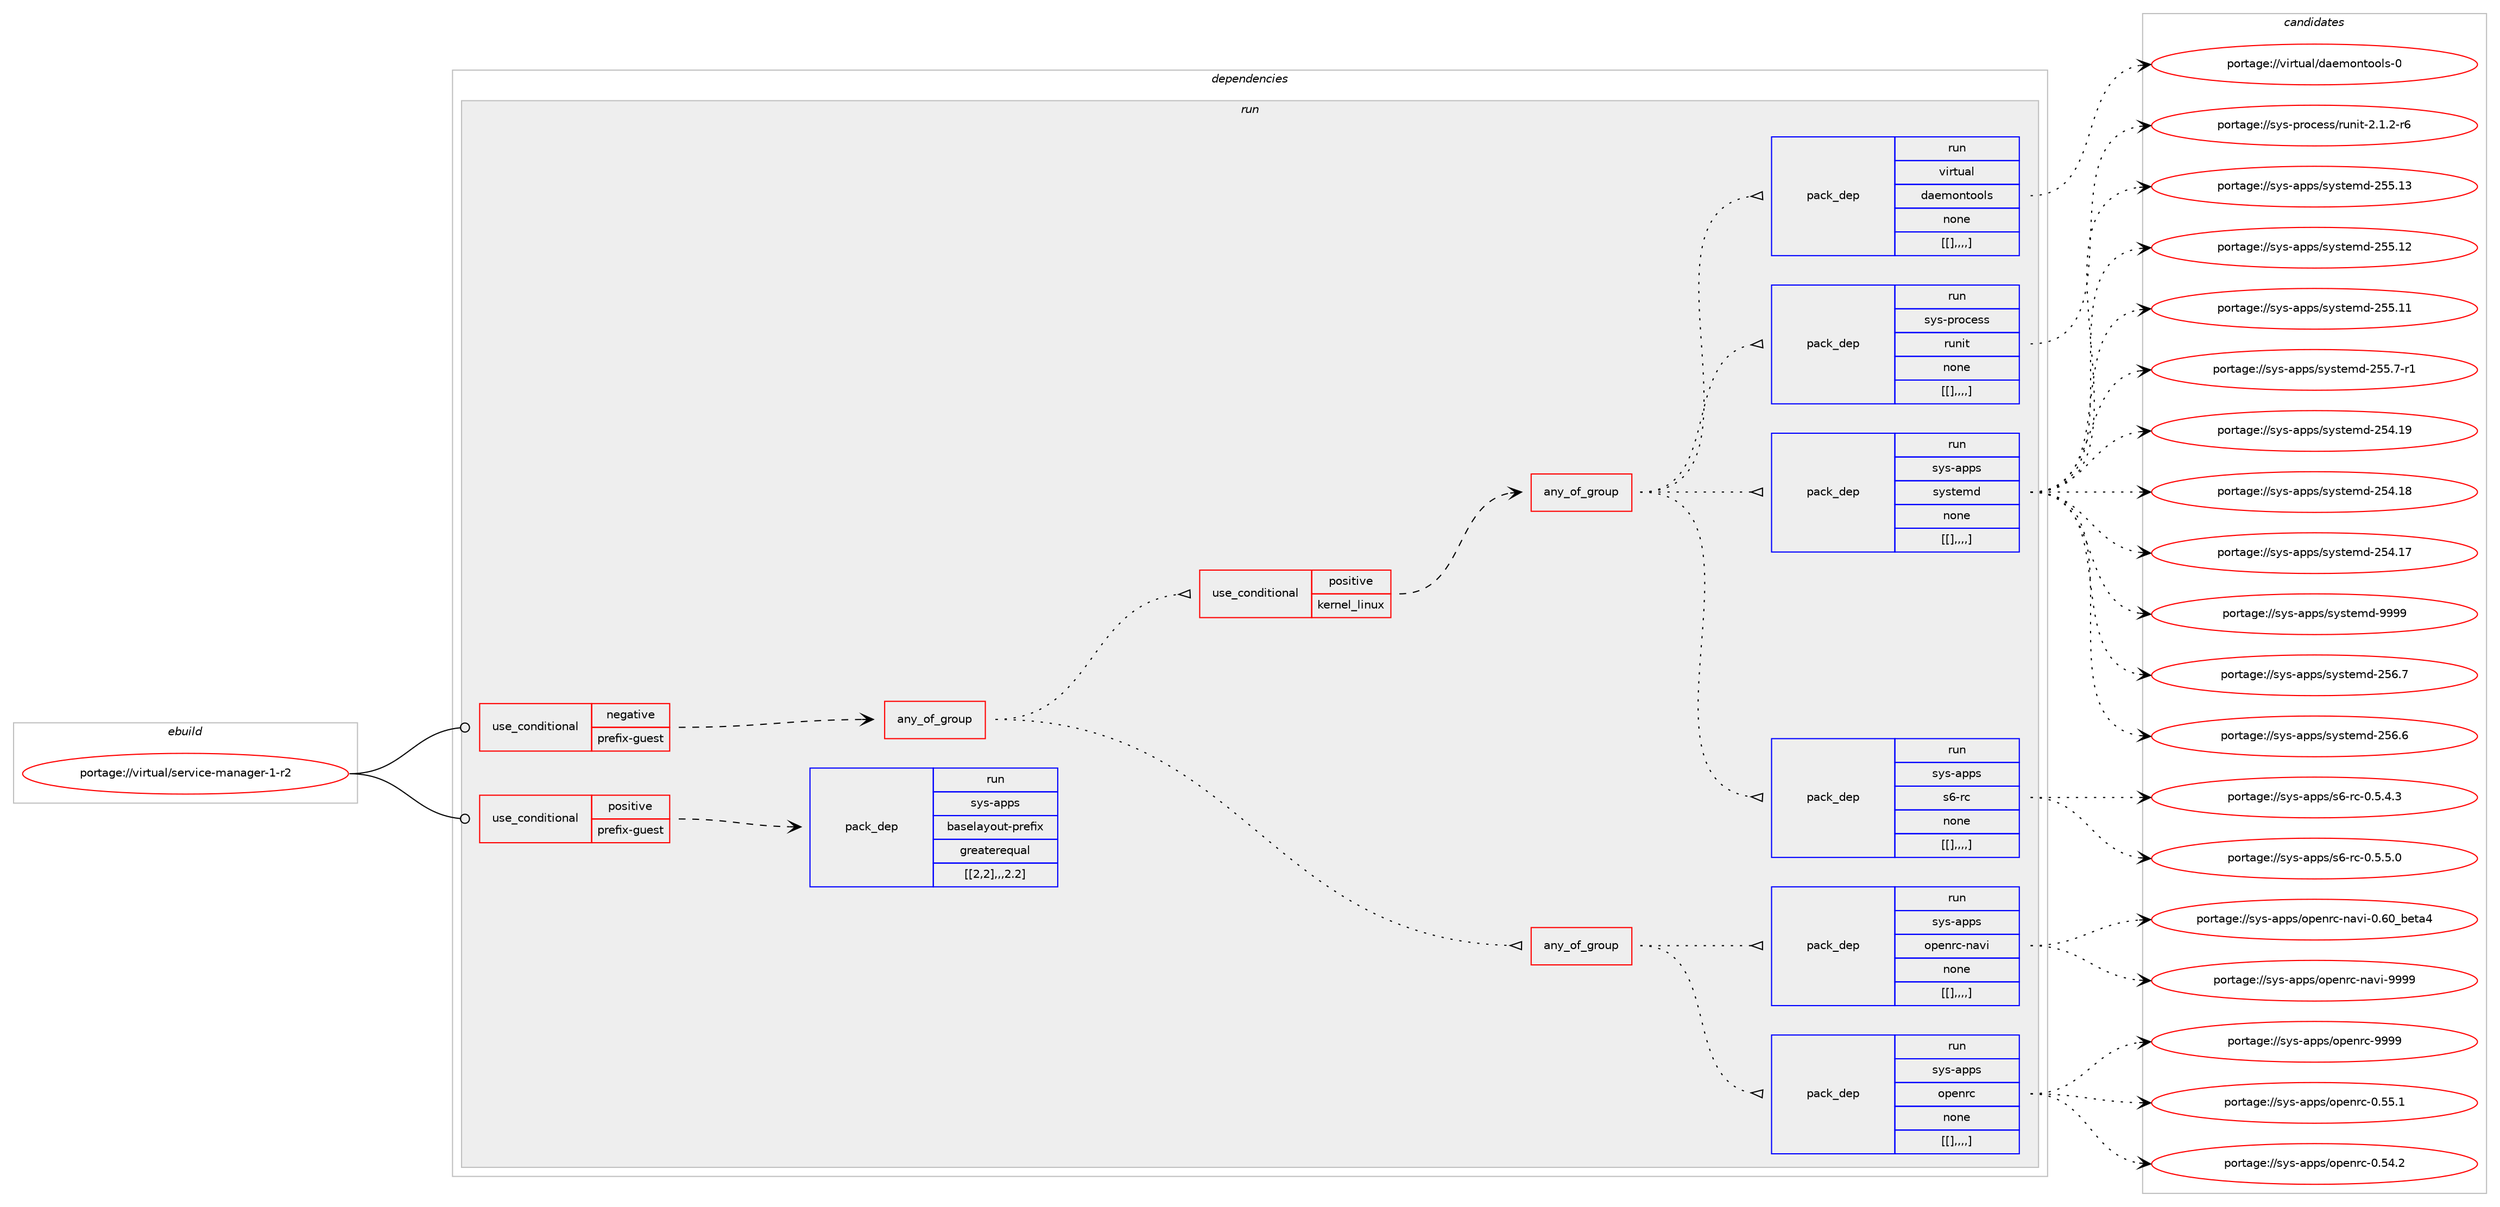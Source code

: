 digraph prolog {

# *************
# Graph options
# *************

newrank=true;
concentrate=true;
compound=true;
graph [rankdir=LR,fontname=Helvetica,fontsize=10,ranksep=1.5];#, ranksep=2.5, nodesep=0.2];
edge  [arrowhead=vee];
node  [fontname=Helvetica,fontsize=10];

# **********
# The ebuild
# **********

subgraph cluster_leftcol {
color=gray;
label=<<i>ebuild</i>>;
id [label="portage://virtual/service-manager-1-r2", color=red, width=4, href="../virtual/service-manager-1-r2.svg"];
}

# ****************
# The dependencies
# ****************

subgraph cluster_midcol {
color=gray;
label=<<i>dependencies</i>>;
subgraph cluster_compile {
fillcolor="#eeeeee";
style=filled;
label=<<i>compile</i>>;
}
subgraph cluster_compileandrun {
fillcolor="#eeeeee";
style=filled;
label=<<i>compile and run</i>>;
}
subgraph cluster_run {
fillcolor="#eeeeee";
style=filled;
label=<<i>run</i>>;
subgraph cond479 {
dependency2699 [label=<<TABLE BORDER="0" CELLBORDER="1" CELLSPACING="0" CELLPADDING="4"><TR><TD ROWSPAN="3" CELLPADDING="10">use_conditional</TD></TR><TR><TD>negative</TD></TR><TR><TD>prefix-guest</TD></TR></TABLE>>, shape=none, color=red];
subgraph any146 {
dependency2701 [label=<<TABLE BORDER="0" CELLBORDER="1" CELLSPACING="0" CELLPADDING="4"><TR><TD CELLPADDING="10">any_of_group</TD></TR></TABLE>>, shape=none, color=red];subgraph any147 {
dependency2702 [label=<<TABLE BORDER="0" CELLBORDER="1" CELLSPACING="0" CELLPADDING="4"><TR><TD CELLPADDING="10">any_of_group</TD></TR></TABLE>>, shape=none, color=red];subgraph pack2078 {
dependency2704 [label=<<TABLE BORDER="0" CELLBORDER="1" CELLSPACING="0" CELLPADDING="4" WIDTH="220"><TR><TD ROWSPAN="6" CELLPADDING="30">pack_dep</TD></TR><TR><TD WIDTH="110">run</TD></TR><TR><TD>sys-apps</TD></TR><TR><TD>openrc</TD></TR><TR><TD>none</TD></TR><TR><TD>[[],,,,]</TD></TR></TABLE>>, shape=none, color=blue];
}
dependency2702:e -> dependency2704:w [weight=20,style="dotted",arrowhead="oinv"];
subgraph pack2080 {
dependency2706 [label=<<TABLE BORDER="0" CELLBORDER="1" CELLSPACING="0" CELLPADDING="4" WIDTH="220"><TR><TD ROWSPAN="6" CELLPADDING="30">pack_dep</TD></TR><TR><TD WIDTH="110">run</TD></TR><TR><TD>sys-apps</TD></TR><TR><TD>openrc-navi</TD></TR><TR><TD>none</TD></TR><TR><TD>[[],,,,]</TD></TR></TABLE>>, shape=none, color=blue];
}
dependency2702:e -> dependency2706:w [weight=20,style="dotted",arrowhead="oinv"];
}
dependency2701:e -> dependency2702:w [weight=20,style="dotted",arrowhead="oinv"];
subgraph cond481 {
dependency2708 [label=<<TABLE BORDER="0" CELLBORDER="1" CELLSPACING="0" CELLPADDING="4"><TR><TD ROWSPAN="3" CELLPADDING="10">use_conditional</TD></TR><TR><TD>positive</TD></TR><TR><TD>kernel_linux</TD></TR></TABLE>>, shape=none, color=red];
subgraph any149 {
dependency2710 [label=<<TABLE BORDER="0" CELLBORDER="1" CELLSPACING="0" CELLPADDING="4"><TR><TD CELLPADDING="10">any_of_group</TD></TR></TABLE>>, shape=none, color=red];subgraph pack2082 {
dependency2712 [label=<<TABLE BORDER="0" CELLBORDER="1" CELLSPACING="0" CELLPADDING="4" WIDTH="220"><TR><TD ROWSPAN="6" CELLPADDING="30">pack_dep</TD></TR><TR><TD WIDTH="110">run</TD></TR><TR><TD>sys-apps</TD></TR><TR><TD>s6-rc</TD></TR><TR><TD>none</TD></TR><TR><TD>[[],,,,]</TD></TR></TABLE>>, shape=none, color=blue];
}
dependency2710:e -> dependency2712:w [weight=20,style="dotted",arrowhead="oinv"];
subgraph pack2083 {
dependency2713 [label=<<TABLE BORDER="0" CELLBORDER="1" CELLSPACING="0" CELLPADDING="4" WIDTH="220"><TR><TD ROWSPAN="6" CELLPADDING="30">pack_dep</TD></TR><TR><TD WIDTH="110">run</TD></TR><TR><TD>sys-apps</TD></TR><TR><TD>systemd</TD></TR><TR><TD>none</TD></TR><TR><TD>[[],,,,]</TD></TR></TABLE>>, shape=none, color=blue];
}
dependency2710:e -> dependency2713:w [weight=20,style="dotted",arrowhead="oinv"];
subgraph pack2086 {
dependency2716 [label=<<TABLE BORDER="0" CELLBORDER="1" CELLSPACING="0" CELLPADDING="4" WIDTH="220"><TR><TD ROWSPAN="6" CELLPADDING="30">pack_dep</TD></TR><TR><TD WIDTH="110">run</TD></TR><TR><TD>sys-process</TD></TR><TR><TD>runit</TD></TR><TR><TD>none</TD></TR><TR><TD>[[],,,,]</TD></TR></TABLE>>, shape=none, color=blue];
}
dependency2710:e -> dependency2716:w [weight=20,style="dotted",arrowhead="oinv"];
subgraph pack2088 {
dependency2720 [label=<<TABLE BORDER="0" CELLBORDER="1" CELLSPACING="0" CELLPADDING="4" WIDTH="220"><TR><TD ROWSPAN="6" CELLPADDING="30">pack_dep</TD></TR><TR><TD WIDTH="110">run</TD></TR><TR><TD>virtual</TD></TR><TR><TD>daemontools</TD></TR><TR><TD>none</TD></TR><TR><TD>[[],,,,]</TD></TR></TABLE>>, shape=none, color=blue];
}
dependency2710:e -> dependency2720:w [weight=20,style="dotted",arrowhead="oinv"];
}
dependency2708:e -> dependency2710:w [weight=20,style="dashed",arrowhead="vee"];
}
dependency2701:e -> dependency2708:w [weight=20,style="dotted",arrowhead="oinv"];
}
dependency2699:e -> dependency2701:w [weight=20,style="dashed",arrowhead="vee"];
}
id:e -> dependency2699:w [weight=20,style="solid",arrowhead="odot"];
subgraph cond483 {
dependency2724 [label=<<TABLE BORDER="0" CELLBORDER="1" CELLSPACING="0" CELLPADDING="4"><TR><TD ROWSPAN="3" CELLPADDING="10">use_conditional</TD></TR><TR><TD>positive</TD></TR><TR><TD>prefix-guest</TD></TR></TABLE>>, shape=none, color=red];
subgraph pack2093 {
dependency2726 [label=<<TABLE BORDER="0" CELLBORDER="1" CELLSPACING="0" CELLPADDING="4" WIDTH="220"><TR><TD ROWSPAN="6" CELLPADDING="30">pack_dep</TD></TR><TR><TD WIDTH="110">run</TD></TR><TR><TD>sys-apps</TD></TR><TR><TD>baselayout-prefix</TD></TR><TR><TD>greaterequal</TD></TR><TR><TD>[[2,2],,,2.2]</TD></TR></TABLE>>, shape=none, color=blue];
}
dependency2724:e -> dependency2726:w [weight=20,style="dashed",arrowhead="vee"];
}
id:e -> dependency2724:w [weight=20,style="solid",arrowhead="odot"];
}
}

# **************
# The candidates
# **************

subgraph cluster_choices {
rank=same;
color=gray;
label=<<i>candidates</i>>;

subgraph choice2083 {
color=black;
nodesep=1;
choice115121115459711211211547111112101110114994557575757 [label="portage://sys-apps/openrc-9999", color=red, width=4,href="../sys-apps/openrc-9999.svg"];
choice1151211154597112112115471111121011101149945484653534649 [label="portage://sys-apps/openrc-0.55.1", color=red, width=4,href="../sys-apps/openrc-0.55.1.svg"];
choice1151211154597112112115471111121011101149945484653524650 [label="portage://sys-apps/openrc-0.54.2", color=red, width=4,href="../sys-apps/openrc-0.54.2.svg"];
dependency2704:e -> choice115121115459711211211547111112101110114994557575757:w [style=dotted,weight="100"];
dependency2704:e -> choice1151211154597112112115471111121011101149945484653534649:w [style=dotted,weight="100"];
dependency2704:e -> choice1151211154597112112115471111121011101149945484653524650:w [style=dotted,weight="100"];
}
subgraph choice2085 {
color=black;
nodesep=1;
choice1151211154597112112115471111121011101149945110971181054557575757 [label="portage://sys-apps/openrc-navi-9999", color=red, width=4,href="../sys-apps/openrc-navi-9999.svg"];
choice115121115459711211211547111112101110114994511097118105454846544895981011169752 [label="portage://sys-apps/openrc-navi-0.60_beta4", color=red, width=4,href="../sys-apps/openrc-navi-0.60_beta4.svg"];
dependency2706:e -> choice1151211154597112112115471111121011101149945110971181054557575757:w [style=dotted,weight="100"];
dependency2706:e -> choice115121115459711211211547111112101110114994511097118105454846544895981011169752:w [style=dotted,weight="100"];
}
subgraph choice2088 {
color=black;
nodesep=1;
choice1151211154597112112115471155445114994548465346534648 [label="portage://sys-apps/s6-rc-0.5.5.0", color=red, width=4,href="../sys-apps/s6-rc-0.5.5.0.svg"];
choice1151211154597112112115471155445114994548465346524651 [label="portage://sys-apps/s6-rc-0.5.4.3", color=red, width=4,href="../sys-apps/s6-rc-0.5.4.3.svg"];
dependency2712:e -> choice1151211154597112112115471155445114994548465346534648:w [style=dotted,weight="100"];
dependency2712:e -> choice1151211154597112112115471155445114994548465346524651:w [style=dotted,weight="100"];
}
subgraph choice2089 {
color=black;
nodesep=1;
choice1151211154597112112115471151211151161011091004557575757 [label="portage://sys-apps/systemd-9999", color=red, width=4,href="../sys-apps/systemd-9999.svg"];
choice115121115459711211211547115121115116101109100455053544655 [label="portage://sys-apps/systemd-256.7", color=red, width=4,href="../sys-apps/systemd-256.7.svg"];
choice115121115459711211211547115121115116101109100455053544654 [label="portage://sys-apps/systemd-256.6", color=red, width=4,href="../sys-apps/systemd-256.6.svg"];
choice11512111545971121121154711512111511610110910045505353464951 [label="portage://sys-apps/systemd-255.13", color=red, width=4,href="../sys-apps/systemd-255.13.svg"];
choice11512111545971121121154711512111511610110910045505353464950 [label="portage://sys-apps/systemd-255.12", color=red, width=4,href="../sys-apps/systemd-255.12.svg"];
choice11512111545971121121154711512111511610110910045505353464949 [label="portage://sys-apps/systemd-255.11", color=red, width=4,href="../sys-apps/systemd-255.11.svg"];
choice1151211154597112112115471151211151161011091004550535346554511449 [label="portage://sys-apps/systemd-255.7-r1", color=red, width=4,href="../sys-apps/systemd-255.7-r1.svg"];
choice11512111545971121121154711512111511610110910045505352464957 [label="portage://sys-apps/systemd-254.19", color=red, width=4,href="../sys-apps/systemd-254.19.svg"];
choice11512111545971121121154711512111511610110910045505352464956 [label="portage://sys-apps/systemd-254.18", color=red, width=4,href="../sys-apps/systemd-254.18.svg"];
choice11512111545971121121154711512111511610110910045505352464955 [label="portage://sys-apps/systemd-254.17", color=red, width=4,href="../sys-apps/systemd-254.17.svg"];
dependency2713:e -> choice1151211154597112112115471151211151161011091004557575757:w [style=dotted,weight="100"];
dependency2713:e -> choice115121115459711211211547115121115116101109100455053544655:w [style=dotted,weight="100"];
dependency2713:e -> choice115121115459711211211547115121115116101109100455053544654:w [style=dotted,weight="100"];
dependency2713:e -> choice11512111545971121121154711512111511610110910045505353464951:w [style=dotted,weight="100"];
dependency2713:e -> choice11512111545971121121154711512111511610110910045505353464950:w [style=dotted,weight="100"];
dependency2713:e -> choice11512111545971121121154711512111511610110910045505353464949:w [style=dotted,weight="100"];
dependency2713:e -> choice1151211154597112112115471151211151161011091004550535346554511449:w [style=dotted,weight="100"];
dependency2713:e -> choice11512111545971121121154711512111511610110910045505352464957:w [style=dotted,weight="100"];
dependency2713:e -> choice11512111545971121121154711512111511610110910045505352464956:w [style=dotted,weight="100"];
dependency2713:e -> choice11512111545971121121154711512111511610110910045505352464955:w [style=dotted,weight="100"];
}
subgraph choice2092 {
color=black;
nodesep=1;
choice1151211154511211411199101115115471141171101051164550464946504511454 [label="portage://sys-process/runit-2.1.2-r6", color=red, width=4,href="../sys-process/runit-2.1.2-r6.svg"];
dependency2716:e -> choice1151211154511211411199101115115471141171101051164550464946504511454:w [style=dotted,weight="100"];
}
subgraph choice2093 {
color=black;
nodesep=1;
choice1181051141161179710847100971011091111101161111111081154548 [label="portage://virtual/daemontools-0", color=red, width=4,href="../virtual/daemontools-0.svg"];
dependency2720:e -> choice1181051141161179710847100971011091111101161111111081154548:w [style=dotted,weight="100"];
}
subgraph choice2094 {
color=black;
nodesep=1;
}
}

}
